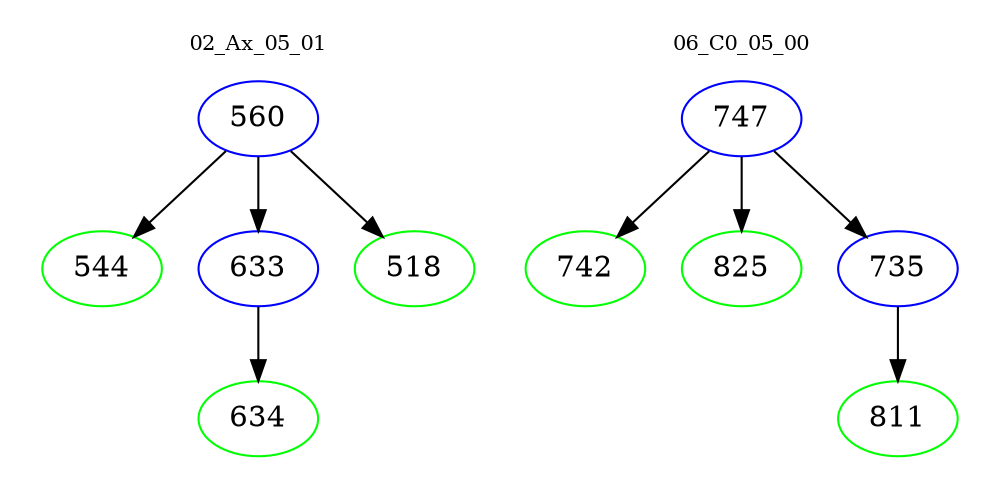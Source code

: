 digraph{
subgraph cluster_0 {
color = white
label = "02_Ax_05_01";
fontsize=10;
T0_560 [label="560", color="blue"]
T0_560 -> T0_544 [color="black"]
T0_544 [label="544", color="green"]
T0_560 -> T0_633 [color="black"]
T0_633 [label="633", color="blue"]
T0_633 -> T0_634 [color="black"]
T0_634 [label="634", color="green"]
T0_560 -> T0_518 [color="black"]
T0_518 [label="518", color="green"]
}
subgraph cluster_1 {
color = white
label = "06_C0_05_00";
fontsize=10;
T1_747 [label="747", color="blue"]
T1_747 -> T1_742 [color="black"]
T1_742 [label="742", color="green"]
T1_747 -> T1_825 [color="black"]
T1_825 [label="825", color="green"]
T1_747 -> T1_735 [color="black"]
T1_735 [label="735", color="blue"]
T1_735 -> T1_811 [color="black"]
T1_811 [label="811", color="green"]
}
}
